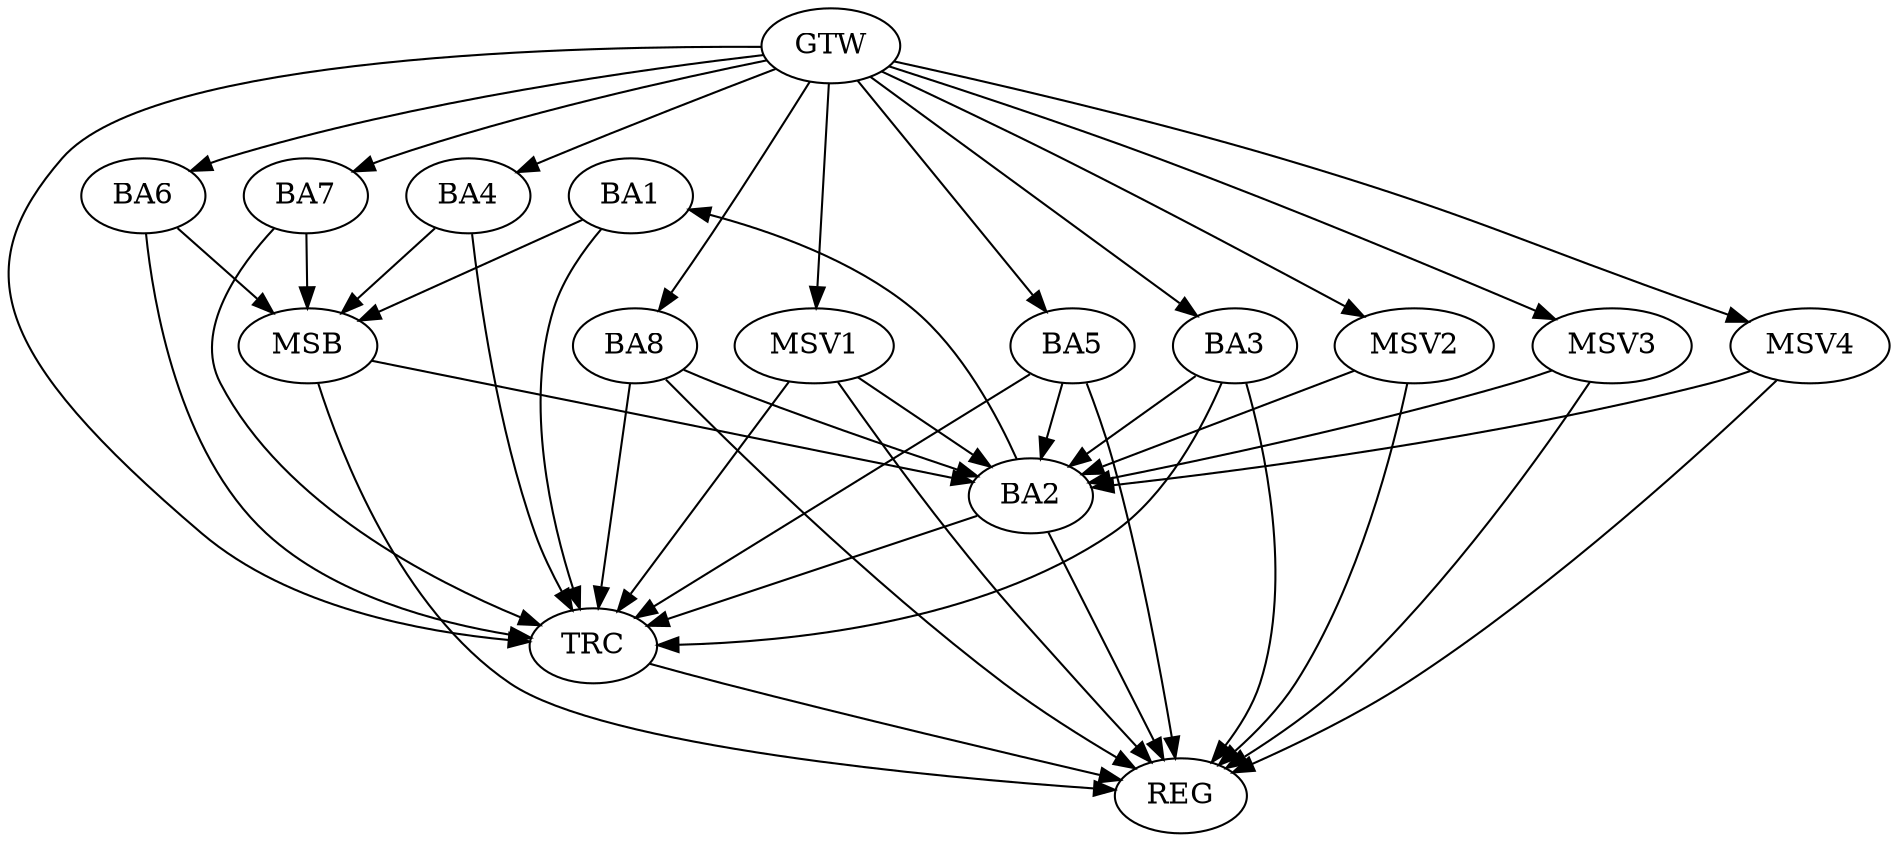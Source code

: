 strict digraph G {
  BA1 [ label="BA1" ];
  BA2 [ label="BA2" ];
  BA3 [ label="BA3" ];
  BA4 [ label="BA4" ];
  BA5 [ label="BA5" ];
  BA6 [ label="BA6" ];
  BA7 [ label="BA7" ];
  BA8 [ label="BA8" ];
  GTW [ label="GTW" ];
  REG [ label="REG" ];
  MSB [ label="MSB" ];
  TRC [ label="TRC" ];
  MSV1 [ label="MSV1" ];
  MSV2 [ label="MSV2" ];
  MSV3 [ label="MSV3" ];
  MSV4 [ label="MSV4" ];
  BA2 -> BA1;
  BA3 -> BA2;
  BA5 -> BA2;
  BA8 -> BA2;
  GTW -> BA3;
  GTW -> BA4;
  GTW -> BA5;
  GTW -> BA6;
  GTW -> BA7;
  GTW -> BA8;
  BA2 -> REG;
  BA3 -> REG;
  BA5 -> REG;
  BA8 -> REG;
  BA1 -> MSB;
  MSB -> BA2;
  MSB -> REG;
  BA4 -> MSB;
  BA6 -> MSB;
  BA7 -> MSB;
  BA1 -> TRC;
  BA2 -> TRC;
  BA3 -> TRC;
  BA4 -> TRC;
  BA5 -> TRC;
  BA6 -> TRC;
  BA7 -> TRC;
  BA8 -> TRC;
  GTW -> TRC;
  TRC -> REG;
  MSV1 -> BA2;
  GTW -> MSV1;
  MSV1 -> REG;
  MSV1 -> TRC;
  MSV2 -> BA2;
  GTW -> MSV2;
  MSV2 -> REG;
  MSV3 -> BA2;
  MSV4 -> BA2;
  GTW -> MSV3;
  MSV3 -> REG;
  GTW -> MSV4;
  MSV4 -> REG;
}
